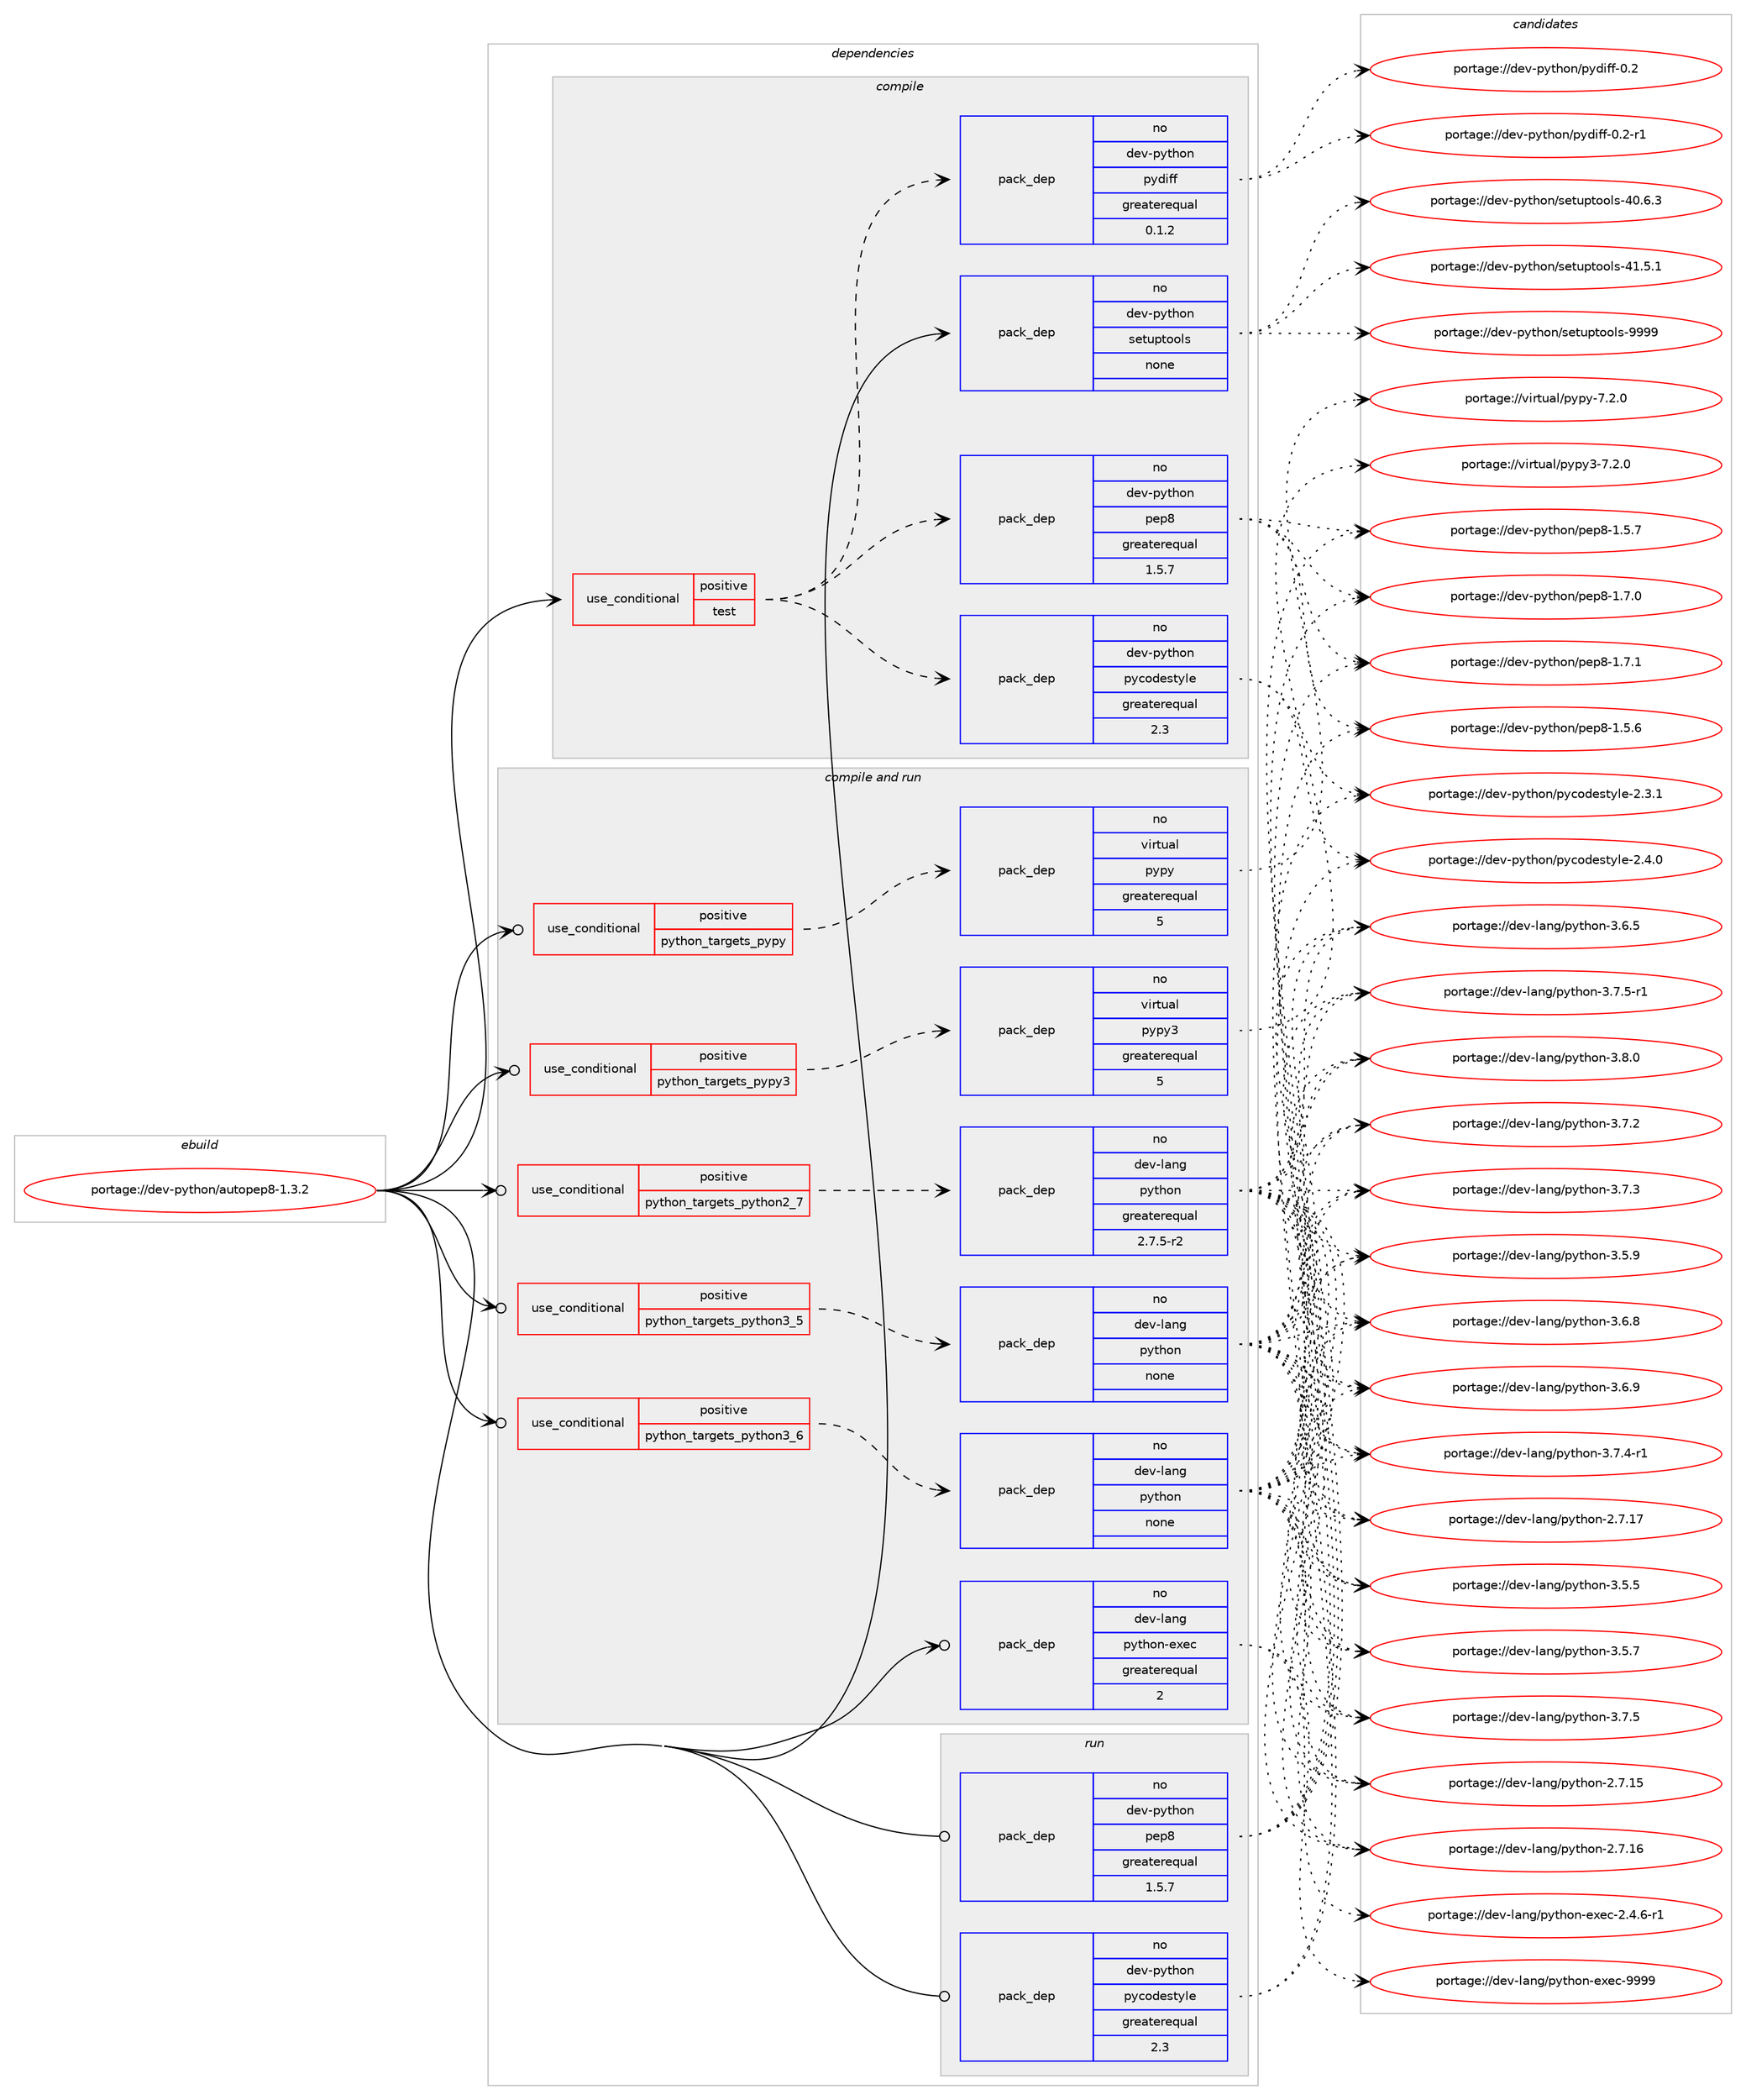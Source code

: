 digraph prolog {

# *************
# Graph options
# *************

newrank=true;
concentrate=true;
compound=true;
graph [rankdir=LR,fontname=Helvetica,fontsize=10,ranksep=1.5];#, ranksep=2.5, nodesep=0.2];
edge  [arrowhead=vee];
node  [fontname=Helvetica,fontsize=10];

# **********
# The ebuild
# **********

subgraph cluster_leftcol {
color=gray;
rank=same;
label=<<i>ebuild</i>>;
id [label="portage://dev-python/autopep8-1.3.2", color=red, width=4, href="../dev-python/autopep8-1.3.2.svg"];
}

# ****************
# The dependencies
# ****************

subgraph cluster_midcol {
color=gray;
label=<<i>dependencies</i>>;
subgraph cluster_compile {
fillcolor="#eeeeee";
style=filled;
label=<<i>compile</i>>;
subgraph cond25872 {
dependency130661 [label=<<TABLE BORDER="0" CELLBORDER="1" CELLSPACING="0" CELLPADDING="4"><TR><TD ROWSPAN="3" CELLPADDING="10">use_conditional</TD></TR><TR><TD>positive</TD></TR><TR><TD>test</TD></TR></TABLE>>, shape=none, color=red];
subgraph pack101485 {
dependency130662 [label=<<TABLE BORDER="0" CELLBORDER="1" CELLSPACING="0" CELLPADDING="4" WIDTH="220"><TR><TD ROWSPAN="6" CELLPADDING="30">pack_dep</TD></TR><TR><TD WIDTH="110">no</TD></TR><TR><TD>dev-python</TD></TR><TR><TD>pep8</TD></TR><TR><TD>greaterequal</TD></TR><TR><TD>1.5.7</TD></TR></TABLE>>, shape=none, color=blue];
}
dependency130661:e -> dependency130662:w [weight=20,style="dashed",arrowhead="vee"];
subgraph pack101486 {
dependency130663 [label=<<TABLE BORDER="0" CELLBORDER="1" CELLSPACING="0" CELLPADDING="4" WIDTH="220"><TR><TD ROWSPAN="6" CELLPADDING="30">pack_dep</TD></TR><TR><TD WIDTH="110">no</TD></TR><TR><TD>dev-python</TD></TR><TR><TD>pycodestyle</TD></TR><TR><TD>greaterequal</TD></TR><TR><TD>2.3</TD></TR></TABLE>>, shape=none, color=blue];
}
dependency130661:e -> dependency130663:w [weight=20,style="dashed",arrowhead="vee"];
subgraph pack101487 {
dependency130664 [label=<<TABLE BORDER="0" CELLBORDER="1" CELLSPACING="0" CELLPADDING="4" WIDTH="220"><TR><TD ROWSPAN="6" CELLPADDING="30">pack_dep</TD></TR><TR><TD WIDTH="110">no</TD></TR><TR><TD>dev-python</TD></TR><TR><TD>pydiff</TD></TR><TR><TD>greaterequal</TD></TR><TR><TD>0.1.2</TD></TR></TABLE>>, shape=none, color=blue];
}
dependency130661:e -> dependency130664:w [weight=20,style="dashed",arrowhead="vee"];
}
id:e -> dependency130661:w [weight=20,style="solid",arrowhead="vee"];
subgraph pack101488 {
dependency130665 [label=<<TABLE BORDER="0" CELLBORDER="1" CELLSPACING="0" CELLPADDING="4" WIDTH="220"><TR><TD ROWSPAN="6" CELLPADDING="30">pack_dep</TD></TR><TR><TD WIDTH="110">no</TD></TR><TR><TD>dev-python</TD></TR><TR><TD>setuptools</TD></TR><TR><TD>none</TD></TR><TR><TD></TD></TR></TABLE>>, shape=none, color=blue];
}
id:e -> dependency130665:w [weight=20,style="solid",arrowhead="vee"];
}
subgraph cluster_compileandrun {
fillcolor="#eeeeee";
style=filled;
label=<<i>compile and run</i>>;
subgraph cond25873 {
dependency130666 [label=<<TABLE BORDER="0" CELLBORDER="1" CELLSPACING="0" CELLPADDING="4"><TR><TD ROWSPAN="3" CELLPADDING="10">use_conditional</TD></TR><TR><TD>positive</TD></TR><TR><TD>python_targets_pypy</TD></TR></TABLE>>, shape=none, color=red];
subgraph pack101489 {
dependency130667 [label=<<TABLE BORDER="0" CELLBORDER="1" CELLSPACING="0" CELLPADDING="4" WIDTH="220"><TR><TD ROWSPAN="6" CELLPADDING="30">pack_dep</TD></TR><TR><TD WIDTH="110">no</TD></TR><TR><TD>virtual</TD></TR><TR><TD>pypy</TD></TR><TR><TD>greaterequal</TD></TR><TR><TD>5</TD></TR></TABLE>>, shape=none, color=blue];
}
dependency130666:e -> dependency130667:w [weight=20,style="dashed",arrowhead="vee"];
}
id:e -> dependency130666:w [weight=20,style="solid",arrowhead="odotvee"];
subgraph cond25874 {
dependency130668 [label=<<TABLE BORDER="0" CELLBORDER="1" CELLSPACING="0" CELLPADDING="4"><TR><TD ROWSPAN="3" CELLPADDING="10">use_conditional</TD></TR><TR><TD>positive</TD></TR><TR><TD>python_targets_pypy3</TD></TR></TABLE>>, shape=none, color=red];
subgraph pack101490 {
dependency130669 [label=<<TABLE BORDER="0" CELLBORDER="1" CELLSPACING="0" CELLPADDING="4" WIDTH="220"><TR><TD ROWSPAN="6" CELLPADDING="30">pack_dep</TD></TR><TR><TD WIDTH="110">no</TD></TR><TR><TD>virtual</TD></TR><TR><TD>pypy3</TD></TR><TR><TD>greaterequal</TD></TR><TR><TD>5</TD></TR></TABLE>>, shape=none, color=blue];
}
dependency130668:e -> dependency130669:w [weight=20,style="dashed",arrowhead="vee"];
}
id:e -> dependency130668:w [weight=20,style="solid",arrowhead="odotvee"];
subgraph cond25875 {
dependency130670 [label=<<TABLE BORDER="0" CELLBORDER="1" CELLSPACING="0" CELLPADDING="4"><TR><TD ROWSPAN="3" CELLPADDING="10">use_conditional</TD></TR><TR><TD>positive</TD></TR><TR><TD>python_targets_python2_7</TD></TR></TABLE>>, shape=none, color=red];
subgraph pack101491 {
dependency130671 [label=<<TABLE BORDER="0" CELLBORDER="1" CELLSPACING="0" CELLPADDING="4" WIDTH="220"><TR><TD ROWSPAN="6" CELLPADDING="30">pack_dep</TD></TR><TR><TD WIDTH="110">no</TD></TR><TR><TD>dev-lang</TD></TR><TR><TD>python</TD></TR><TR><TD>greaterequal</TD></TR><TR><TD>2.7.5-r2</TD></TR></TABLE>>, shape=none, color=blue];
}
dependency130670:e -> dependency130671:w [weight=20,style="dashed",arrowhead="vee"];
}
id:e -> dependency130670:w [weight=20,style="solid",arrowhead="odotvee"];
subgraph cond25876 {
dependency130672 [label=<<TABLE BORDER="0" CELLBORDER="1" CELLSPACING="0" CELLPADDING="4"><TR><TD ROWSPAN="3" CELLPADDING="10">use_conditional</TD></TR><TR><TD>positive</TD></TR><TR><TD>python_targets_python3_5</TD></TR></TABLE>>, shape=none, color=red];
subgraph pack101492 {
dependency130673 [label=<<TABLE BORDER="0" CELLBORDER="1" CELLSPACING="0" CELLPADDING="4" WIDTH="220"><TR><TD ROWSPAN="6" CELLPADDING="30">pack_dep</TD></TR><TR><TD WIDTH="110">no</TD></TR><TR><TD>dev-lang</TD></TR><TR><TD>python</TD></TR><TR><TD>none</TD></TR><TR><TD></TD></TR></TABLE>>, shape=none, color=blue];
}
dependency130672:e -> dependency130673:w [weight=20,style="dashed",arrowhead="vee"];
}
id:e -> dependency130672:w [weight=20,style="solid",arrowhead="odotvee"];
subgraph cond25877 {
dependency130674 [label=<<TABLE BORDER="0" CELLBORDER="1" CELLSPACING="0" CELLPADDING="4"><TR><TD ROWSPAN="3" CELLPADDING="10">use_conditional</TD></TR><TR><TD>positive</TD></TR><TR><TD>python_targets_python3_6</TD></TR></TABLE>>, shape=none, color=red];
subgraph pack101493 {
dependency130675 [label=<<TABLE BORDER="0" CELLBORDER="1" CELLSPACING="0" CELLPADDING="4" WIDTH="220"><TR><TD ROWSPAN="6" CELLPADDING="30">pack_dep</TD></TR><TR><TD WIDTH="110">no</TD></TR><TR><TD>dev-lang</TD></TR><TR><TD>python</TD></TR><TR><TD>none</TD></TR><TR><TD></TD></TR></TABLE>>, shape=none, color=blue];
}
dependency130674:e -> dependency130675:w [weight=20,style="dashed",arrowhead="vee"];
}
id:e -> dependency130674:w [weight=20,style="solid",arrowhead="odotvee"];
subgraph pack101494 {
dependency130676 [label=<<TABLE BORDER="0" CELLBORDER="1" CELLSPACING="0" CELLPADDING="4" WIDTH="220"><TR><TD ROWSPAN="6" CELLPADDING="30">pack_dep</TD></TR><TR><TD WIDTH="110">no</TD></TR><TR><TD>dev-lang</TD></TR><TR><TD>python-exec</TD></TR><TR><TD>greaterequal</TD></TR><TR><TD>2</TD></TR></TABLE>>, shape=none, color=blue];
}
id:e -> dependency130676:w [weight=20,style="solid",arrowhead="odotvee"];
}
subgraph cluster_run {
fillcolor="#eeeeee";
style=filled;
label=<<i>run</i>>;
subgraph pack101495 {
dependency130677 [label=<<TABLE BORDER="0" CELLBORDER="1" CELLSPACING="0" CELLPADDING="4" WIDTH="220"><TR><TD ROWSPAN="6" CELLPADDING="30">pack_dep</TD></TR><TR><TD WIDTH="110">no</TD></TR><TR><TD>dev-python</TD></TR><TR><TD>pep8</TD></TR><TR><TD>greaterequal</TD></TR><TR><TD>1.5.7</TD></TR></TABLE>>, shape=none, color=blue];
}
id:e -> dependency130677:w [weight=20,style="solid",arrowhead="odot"];
subgraph pack101496 {
dependency130678 [label=<<TABLE BORDER="0" CELLBORDER="1" CELLSPACING="0" CELLPADDING="4" WIDTH="220"><TR><TD ROWSPAN="6" CELLPADDING="30">pack_dep</TD></TR><TR><TD WIDTH="110">no</TD></TR><TR><TD>dev-python</TD></TR><TR><TD>pycodestyle</TD></TR><TR><TD>greaterequal</TD></TR><TR><TD>2.3</TD></TR></TABLE>>, shape=none, color=blue];
}
id:e -> dependency130678:w [weight=20,style="solid",arrowhead="odot"];
}
}

# **************
# The candidates
# **************

subgraph cluster_choices {
rank=same;
color=gray;
label=<<i>candidates</i>>;

subgraph choice101485 {
color=black;
nodesep=1;
choiceportage100101118451121211161041111104711210111256454946534654 [label="portage://dev-python/pep8-1.5.6", color=red, width=4,href="../dev-python/pep8-1.5.6.svg"];
choiceportage100101118451121211161041111104711210111256454946534655 [label="portage://dev-python/pep8-1.5.7", color=red, width=4,href="../dev-python/pep8-1.5.7.svg"];
choiceportage100101118451121211161041111104711210111256454946554648 [label="portage://dev-python/pep8-1.7.0", color=red, width=4,href="../dev-python/pep8-1.7.0.svg"];
choiceportage100101118451121211161041111104711210111256454946554649 [label="portage://dev-python/pep8-1.7.1", color=red, width=4,href="../dev-python/pep8-1.7.1.svg"];
dependency130662:e -> choiceportage100101118451121211161041111104711210111256454946534654:w [style=dotted,weight="100"];
dependency130662:e -> choiceportage100101118451121211161041111104711210111256454946534655:w [style=dotted,weight="100"];
dependency130662:e -> choiceportage100101118451121211161041111104711210111256454946554648:w [style=dotted,weight="100"];
dependency130662:e -> choiceportage100101118451121211161041111104711210111256454946554649:w [style=dotted,weight="100"];
}
subgraph choice101486 {
color=black;
nodesep=1;
choiceportage100101118451121211161041111104711212199111100101115116121108101455046514649 [label="portage://dev-python/pycodestyle-2.3.1", color=red, width=4,href="../dev-python/pycodestyle-2.3.1.svg"];
choiceportage100101118451121211161041111104711212199111100101115116121108101455046524648 [label="portage://dev-python/pycodestyle-2.4.0", color=red, width=4,href="../dev-python/pycodestyle-2.4.0.svg"];
dependency130663:e -> choiceportage100101118451121211161041111104711212199111100101115116121108101455046514649:w [style=dotted,weight="100"];
dependency130663:e -> choiceportage100101118451121211161041111104711212199111100101115116121108101455046524648:w [style=dotted,weight="100"];
}
subgraph choice101487 {
color=black;
nodesep=1;
choiceportage100101118451121211161041111104711212110010510210245484650 [label="portage://dev-python/pydiff-0.2", color=red, width=4,href="../dev-python/pydiff-0.2.svg"];
choiceportage1001011184511212111610411111047112121100105102102454846504511449 [label="portage://dev-python/pydiff-0.2-r1", color=red, width=4,href="../dev-python/pydiff-0.2-r1.svg"];
dependency130664:e -> choiceportage100101118451121211161041111104711212110010510210245484650:w [style=dotted,weight="100"];
dependency130664:e -> choiceportage1001011184511212111610411111047112121100105102102454846504511449:w [style=dotted,weight="100"];
}
subgraph choice101488 {
color=black;
nodesep=1;
choiceportage100101118451121211161041111104711510111611711211611111110811545524846544651 [label="portage://dev-python/setuptools-40.6.3", color=red, width=4,href="../dev-python/setuptools-40.6.3.svg"];
choiceportage100101118451121211161041111104711510111611711211611111110811545524946534649 [label="portage://dev-python/setuptools-41.5.1", color=red, width=4,href="../dev-python/setuptools-41.5.1.svg"];
choiceportage10010111845112121116104111110471151011161171121161111111081154557575757 [label="portage://dev-python/setuptools-9999", color=red, width=4,href="../dev-python/setuptools-9999.svg"];
dependency130665:e -> choiceportage100101118451121211161041111104711510111611711211611111110811545524846544651:w [style=dotted,weight="100"];
dependency130665:e -> choiceportage100101118451121211161041111104711510111611711211611111110811545524946534649:w [style=dotted,weight="100"];
dependency130665:e -> choiceportage10010111845112121116104111110471151011161171121161111111081154557575757:w [style=dotted,weight="100"];
}
subgraph choice101489 {
color=black;
nodesep=1;
choiceportage1181051141161179710847112121112121455546504648 [label="portage://virtual/pypy-7.2.0", color=red, width=4,href="../virtual/pypy-7.2.0.svg"];
dependency130667:e -> choiceportage1181051141161179710847112121112121455546504648:w [style=dotted,weight="100"];
}
subgraph choice101490 {
color=black;
nodesep=1;
choiceportage118105114116117971084711212111212151455546504648 [label="portage://virtual/pypy3-7.2.0", color=red, width=4,href="../virtual/pypy3-7.2.0.svg"];
dependency130669:e -> choiceportage118105114116117971084711212111212151455546504648:w [style=dotted,weight="100"];
}
subgraph choice101491 {
color=black;
nodesep=1;
choiceportage10010111845108971101034711212111610411111045504655464953 [label="portage://dev-lang/python-2.7.15", color=red, width=4,href="../dev-lang/python-2.7.15.svg"];
choiceportage10010111845108971101034711212111610411111045504655464954 [label="portage://dev-lang/python-2.7.16", color=red, width=4,href="../dev-lang/python-2.7.16.svg"];
choiceportage10010111845108971101034711212111610411111045504655464955 [label="portage://dev-lang/python-2.7.17", color=red, width=4,href="../dev-lang/python-2.7.17.svg"];
choiceportage100101118451089711010347112121116104111110455146534653 [label="portage://dev-lang/python-3.5.5", color=red, width=4,href="../dev-lang/python-3.5.5.svg"];
choiceportage100101118451089711010347112121116104111110455146534655 [label="portage://dev-lang/python-3.5.7", color=red, width=4,href="../dev-lang/python-3.5.7.svg"];
choiceportage100101118451089711010347112121116104111110455146534657 [label="portage://dev-lang/python-3.5.9", color=red, width=4,href="../dev-lang/python-3.5.9.svg"];
choiceportage100101118451089711010347112121116104111110455146544653 [label="portage://dev-lang/python-3.6.5", color=red, width=4,href="../dev-lang/python-3.6.5.svg"];
choiceportage100101118451089711010347112121116104111110455146544656 [label="portage://dev-lang/python-3.6.8", color=red, width=4,href="../dev-lang/python-3.6.8.svg"];
choiceportage100101118451089711010347112121116104111110455146544657 [label="portage://dev-lang/python-3.6.9", color=red, width=4,href="../dev-lang/python-3.6.9.svg"];
choiceportage100101118451089711010347112121116104111110455146554650 [label="portage://dev-lang/python-3.7.2", color=red, width=4,href="../dev-lang/python-3.7.2.svg"];
choiceportage100101118451089711010347112121116104111110455146554651 [label="portage://dev-lang/python-3.7.3", color=red, width=4,href="../dev-lang/python-3.7.3.svg"];
choiceportage1001011184510897110103471121211161041111104551465546524511449 [label="portage://dev-lang/python-3.7.4-r1", color=red, width=4,href="../dev-lang/python-3.7.4-r1.svg"];
choiceportage100101118451089711010347112121116104111110455146554653 [label="portage://dev-lang/python-3.7.5", color=red, width=4,href="../dev-lang/python-3.7.5.svg"];
choiceportage1001011184510897110103471121211161041111104551465546534511449 [label="portage://dev-lang/python-3.7.5-r1", color=red, width=4,href="../dev-lang/python-3.7.5-r1.svg"];
choiceportage100101118451089711010347112121116104111110455146564648 [label="portage://dev-lang/python-3.8.0", color=red, width=4,href="../dev-lang/python-3.8.0.svg"];
dependency130671:e -> choiceportage10010111845108971101034711212111610411111045504655464953:w [style=dotted,weight="100"];
dependency130671:e -> choiceportage10010111845108971101034711212111610411111045504655464954:w [style=dotted,weight="100"];
dependency130671:e -> choiceportage10010111845108971101034711212111610411111045504655464955:w [style=dotted,weight="100"];
dependency130671:e -> choiceportage100101118451089711010347112121116104111110455146534653:w [style=dotted,weight="100"];
dependency130671:e -> choiceportage100101118451089711010347112121116104111110455146534655:w [style=dotted,weight="100"];
dependency130671:e -> choiceportage100101118451089711010347112121116104111110455146534657:w [style=dotted,weight="100"];
dependency130671:e -> choiceportage100101118451089711010347112121116104111110455146544653:w [style=dotted,weight="100"];
dependency130671:e -> choiceportage100101118451089711010347112121116104111110455146544656:w [style=dotted,weight="100"];
dependency130671:e -> choiceportage100101118451089711010347112121116104111110455146544657:w [style=dotted,weight="100"];
dependency130671:e -> choiceportage100101118451089711010347112121116104111110455146554650:w [style=dotted,weight="100"];
dependency130671:e -> choiceportage100101118451089711010347112121116104111110455146554651:w [style=dotted,weight="100"];
dependency130671:e -> choiceportage1001011184510897110103471121211161041111104551465546524511449:w [style=dotted,weight="100"];
dependency130671:e -> choiceportage100101118451089711010347112121116104111110455146554653:w [style=dotted,weight="100"];
dependency130671:e -> choiceportage1001011184510897110103471121211161041111104551465546534511449:w [style=dotted,weight="100"];
dependency130671:e -> choiceportage100101118451089711010347112121116104111110455146564648:w [style=dotted,weight="100"];
}
subgraph choice101492 {
color=black;
nodesep=1;
choiceportage10010111845108971101034711212111610411111045504655464953 [label="portage://dev-lang/python-2.7.15", color=red, width=4,href="../dev-lang/python-2.7.15.svg"];
choiceportage10010111845108971101034711212111610411111045504655464954 [label="portage://dev-lang/python-2.7.16", color=red, width=4,href="../dev-lang/python-2.7.16.svg"];
choiceportage10010111845108971101034711212111610411111045504655464955 [label="portage://dev-lang/python-2.7.17", color=red, width=4,href="../dev-lang/python-2.7.17.svg"];
choiceportage100101118451089711010347112121116104111110455146534653 [label="portage://dev-lang/python-3.5.5", color=red, width=4,href="../dev-lang/python-3.5.5.svg"];
choiceportage100101118451089711010347112121116104111110455146534655 [label="portage://dev-lang/python-3.5.7", color=red, width=4,href="../dev-lang/python-3.5.7.svg"];
choiceportage100101118451089711010347112121116104111110455146534657 [label="portage://dev-lang/python-3.5.9", color=red, width=4,href="../dev-lang/python-3.5.9.svg"];
choiceportage100101118451089711010347112121116104111110455146544653 [label="portage://dev-lang/python-3.6.5", color=red, width=4,href="../dev-lang/python-3.6.5.svg"];
choiceportage100101118451089711010347112121116104111110455146544656 [label="portage://dev-lang/python-3.6.8", color=red, width=4,href="../dev-lang/python-3.6.8.svg"];
choiceportage100101118451089711010347112121116104111110455146544657 [label="portage://dev-lang/python-3.6.9", color=red, width=4,href="../dev-lang/python-3.6.9.svg"];
choiceportage100101118451089711010347112121116104111110455146554650 [label="portage://dev-lang/python-3.7.2", color=red, width=4,href="../dev-lang/python-3.7.2.svg"];
choiceportage100101118451089711010347112121116104111110455146554651 [label="portage://dev-lang/python-3.7.3", color=red, width=4,href="../dev-lang/python-3.7.3.svg"];
choiceportage1001011184510897110103471121211161041111104551465546524511449 [label="portage://dev-lang/python-3.7.4-r1", color=red, width=4,href="../dev-lang/python-3.7.4-r1.svg"];
choiceportage100101118451089711010347112121116104111110455146554653 [label="portage://dev-lang/python-3.7.5", color=red, width=4,href="../dev-lang/python-3.7.5.svg"];
choiceportage1001011184510897110103471121211161041111104551465546534511449 [label="portage://dev-lang/python-3.7.5-r1", color=red, width=4,href="../dev-lang/python-3.7.5-r1.svg"];
choiceportage100101118451089711010347112121116104111110455146564648 [label="portage://dev-lang/python-3.8.0", color=red, width=4,href="../dev-lang/python-3.8.0.svg"];
dependency130673:e -> choiceportage10010111845108971101034711212111610411111045504655464953:w [style=dotted,weight="100"];
dependency130673:e -> choiceportage10010111845108971101034711212111610411111045504655464954:w [style=dotted,weight="100"];
dependency130673:e -> choiceportage10010111845108971101034711212111610411111045504655464955:w [style=dotted,weight="100"];
dependency130673:e -> choiceportage100101118451089711010347112121116104111110455146534653:w [style=dotted,weight="100"];
dependency130673:e -> choiceportage100101118451089711010347112121116104111110455146534655:w [style=dotted,weight="100"];
dependency130673:e -> choiceportage100101118451089711010347112121116104111110455146534657:w [style=dotted,weight="100"];
dependency130673:e -> choiceportage100101118451089711010347112121116104111110455146544653:w [style=dotted,weight="100"];
dependency130673:e -> choiceportage100101118451089711010347112121116104111110455146544656:w [style=dotted,weight="100"];
dependency130673:e -> choiceportage100101118451089711010347112121116104111110455146544657:w [style=dotted,weight="100"];
dependency130673:e -> choiceportage100101118451089711010347112121116104111110455146554650:w [style=dotted,weight="100"];
dependency130673:e -> choiceportage100101118451089711010347112121116104111110455146554651:w [style=dotted,weight="100"];
dependency130673:e -> choiceportage1001011184510897110103471121211161041111104551465546524511449:w [style=dotted,weight="100"];
dependency130673:e -> choiceportage100101118451089711010347112121116104111110455146554653:w [style=dotted,weight="100"];
dependency130673:e -> choiceportage1001011184510897110103471121211161041111104551465546534511449:w [style=dotted,weight="100"];
dependency130673:e -> choiceportage100101118451089711010347112121116104111110455146564648:w [style=dotted,weight="100"];
}
subgraph choice101493 {
color=black;
nodesep=1;
choiceportage10010111845108971101034711212111610411111045504655464953 [label="portage://dev-lang/python-2.7.15", color=red, width=4,href="../dev-lang/python-2.7.15.svg"];
choiceportage10010111845108971101034711212111610411111045504655464954 [label="portage://dev-lang/python-2.7.16", color=red, width=4,href="../dev-lang/python-2.7.16.svg"];
choiceportage10010111845108971101034711212111610411111045504655464955 [label="portage://dev-lang/python-2.7.17", color=red, width=4,href="../dev-lang/python-2.7.17.svg"];
choiceportage100101118451089711010347112121116104111110455146534653 [label="portage://dev-lang/python-3.5.5", color=red, width=4,href="../dev-lang/python-3.5.5.svg"];
choiceportage100101118451089711010347112121116104111110455146534655 [label="portage://dev-lang/python-3.5.7", color=red, width=4,href="../dev-lang/python-3.5.7.svg"];
choiceportage100101118451089711010347112121116104111110455146534657 [label="portage://dev-lang/python-3.5.9", color=red, width=4,href="../dev-lang/python-3.5.9.svg"];
choiceportage100101118451089711010347112121116104111110455146544653 [label="portage://dev-lang/python-3.6.5", color=red, width=4,href="../dev-lang/python-3.6.5.svg"];
choiceportage100101118451089711010347112121116104111110455146544656 [label="portage://dev-lang/python-3.6.8", color=red, width=4,href="../dev-lang/python-3.6.8.svg"];
choiceportage100101118451089711010347112121116104111110455146544657 [label="portage://dev-lang/python-3.6.9", color=red, width=4,href="../dev-lang/python-3.6.9.svg"];
choiceportage100101118451089711010347112121116104111110455146554650 [label="portage://dev-lang/python-3.7.2", color=red, width=4,href="../dev-lang/python-3.7.2.svg"];
choiceportage100101118451089711010347112121116104111110455146554651 [label="portage://dev-lang/python-3.7.3", color=red, width=4,href="../dev-lang/python-3.7.3.svg"];
choiceportage1001011184510897110103471121211161041111104551465546524511449 [label="portage://dev-lang/python-3.7.4-r1", color=red, width=4,href="../dev-lang/python-3.7.4-r1.svg"];
choiceportage100101118451089711010347112121116104111110455146554653 [label="portage://dev-lang/python-3.7.5", color=red, width=4,href="../dev-lang/python-3.7.5.svg"];
choiceportage1001011184510897110103471121211161041111104551465546534511449 [label="portage://dev-lang/python-3.7.5-r1", color=red, width=4,href="../dev-lang/python-3.7.5-r1.svg"];
choiceportage100101118451089711010347112121116104111110455146564648 [label="portage://dev-lang/python-3.8.0", color=red, width=4,href="../dev-lang/python-3.8.0.svg"];
dependency130675:e -> choiceportage10010111845108971101034711212111610411111045504655464953:w [style=dotted,weight="100"];
dependency130675:e -> choiceportage10010111845108971101034711212111610411111045504655464954:w [style=dotted,weight="100"];
dependency130675:e -> choiceportage10010111845108971101034711212111610411111045504655464955:w [style=dotted,weight="100"];
dependency130675:e -> choiceportage100101118451089711010347112121116104111110455146534653:w [style=dotted,weight="100"];
dependency130675:e -> choiceportage100101118451089711010347112121116104111110455146534655:w [style=dotted,weight="100"];
dependency130675:e -> choiceportage100101118451089711010347112121116104111110455146534657:w [style=dotted,weight="100"];
dependency130675:e -> choiceportage100101118451089711010347112121116104111110455146544653:w [style=dotted,weight="100"];
dependency130675:e -> choiceportage100101118451089711010347112121116104111110455146544656:w [style=dotted,weight="100"];
dependency130675:e -> choiceportage100101118451089711010347112121116104111110455146544657:w [style=dotted,weight="100"];
dependency130675:e -> choiceportage100101118451089711010347112121116104111110455146554650:w [style=dotted,weight="100"];
dependency130675:e -> choiceportage100101118451089711010347112121116104111110455146554651:w [style=dotted,weight="100"];
dependency130675:e -> choiceportage1001011184510897110103471121211161041111104551465546524511449:w [style=dotted,weight="100"];
dependency130675:e -> choiceportage100101118451089711010347112121116104111110455146554653:w [style=dotted,weight="100"];
dependency130675:e -> choiceportage1001011184510897110103471121211161041111104551465546534511449:w [style=dotted,weight="100"];
dependency130675:e -> choiceportage100101118451089711010347112121116104111110455146564648:w [style=dotted,weight="100"];
}
subgraph choice101494 {
color=black;
nodesep=1;
choiceportage10010111845108971101034711212111610411111045101120101994550465246544511449 [label="portage://dev-lang/python-exec-2.4.6-r1", color=red, width=4,href="../dev-lang/python-exec-2.4.6-r1.svg"];
choiceportage10010111845108971101034711212111610411111045101120101994557575757 [label="portage://dev-lang/python-exec-9999", color=red, width=4,href="../dev-lang/python-exec-9999.svg"];
dependency130676:e -> choiceportage10010111845108971101034711212111610411111045101120101994550465246544511449:w [style=dotted,weight="100"];
dependency130676:e -> choiceportage10010111845108971101034711212111610411111045101120101994557575757:w [style=dotted,weight="100"];
}
subgraph choice101495 {
color=black;
nodesep=1;
choiceportage100101118451121211161041111104711210111256454946534654 [label="portage://dev-python/pep8-1.5.6", color=red, width=4,href="../dev-python/pep8-1.5.6.svg"];
choiceportage100101118451121211161041111104711210111256454946534655 [label="portage://dev-python/pep8-1.5.7", color=red, width=4,href="../dev-python/pep8-1.5.7.svg"];
choiceportage100101118451121211161041111104711210111256454946554648 [label="portage://dev-python/pep8-1.7.0", color=red, width=4,href="../dev-python/pep8-1.7.0.svg"];
choiceportage100101118451121211161041111104711210111256454946554649 [label="portage://dev-python/pep8-1.7.1", color=red, width=4,href="../dev-python/pep8-1.7.1.svg"];
dependency130677:e -> choiceportage100101118451121211161041111104711210111256454946534654:w [style=dotted,weight="100"];
dependency130677:e -> choiceportage100101118451121211161041111104711210111256454946534655:w [style=dotted,weight="100"];
dependency130677:e -> choiceportage100101118451121211161041111104711210111256454946554648:w [style=dotted,weight="100"];
dependency130677:e -> choiceportage100101118451121211161041111104711210111256454946554649:w [style=dotted,weight="100"];
}
subgraph choice101496 {
color=black;
nodesep=1;
choiceportage100101118451121211161041111104711212199111100101115116121108101455046514649 [label="portage://dev-python/pycodestyle-2.3.1", color=red, width=4,href="../dev-python/pycodestyle-2.3.1.svg"];
choiceportage100101118451121211161041111104711212199111100101115116121108101455046524648 [label="portage://dev-python/pycodestyle-2.4.0", color=red, width=4,href="../dev-python/pycodestyle-2.4.0.svg"];
dependency130678:e -> choiceportage100101118451121211161041111104711212199111100101115116121108101455046514649:w [style=dotted,weight="100"];
dependency130678:e -> choiceportage100101118451121211161041111104711212199111100101115116121108101455046524648:w [style=dotted,weight="100"];
}
}

}
